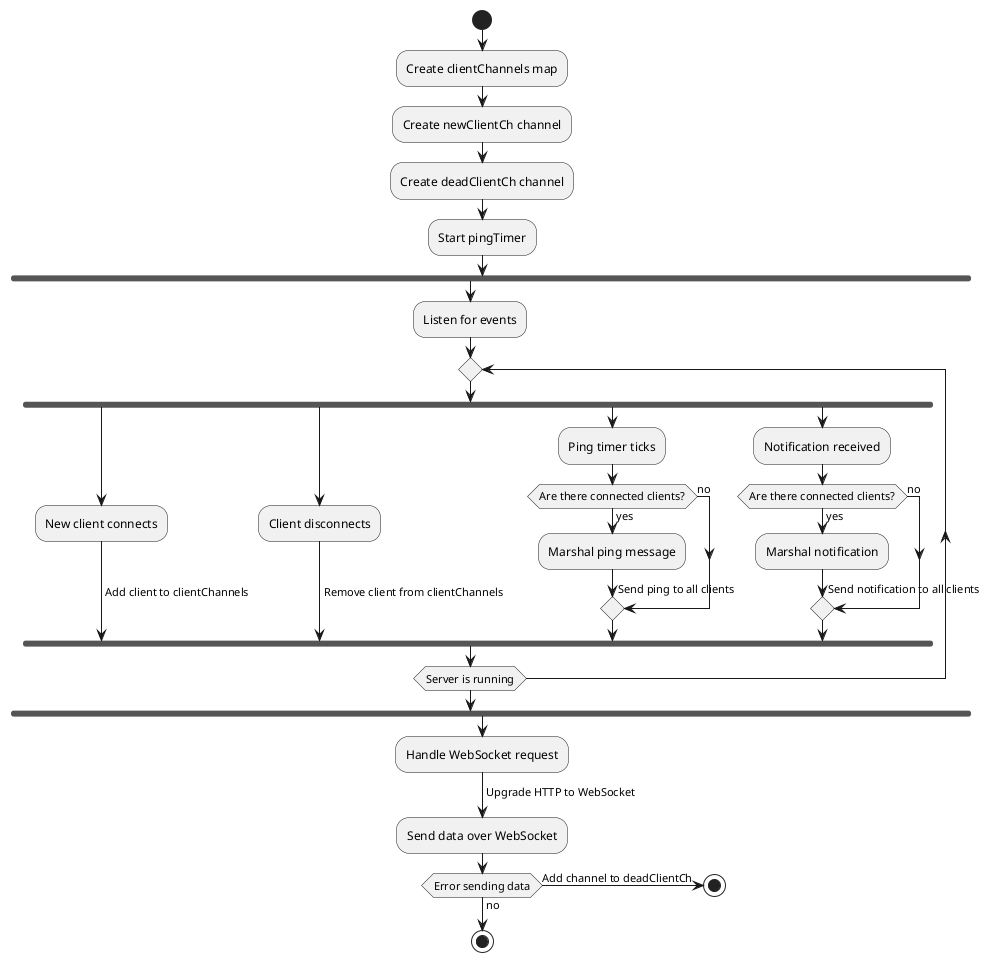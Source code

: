 @startuml

start
:Create clientChannels map;
:Create newClientCh channel;
:Create deadClientCh channel;
:Start pingTimer;

fork
    :Listen for events;
    repeat
        fork
            :New client connects;
            ->Add client to clientChannels;
        fork again
            :Client disconnects;
            ->Remove client from clientChannels;
        fork again
            :Ping timer ticks;
            if (Are there connected clients?) then (yes)
                :Marshal ping message;
                ->Send ping to all clients;
            else (no)
            endif
        fork again
            :Notification received;
            if (Are there connected clients?) then (yes)
                :Marshal notification;
                ->Send notification to all clients;
            else (no)
            endif
        end fork
    repeat while (Server is running)
end fork

:Handle WebSocket request;
->Upgrade HTTP to WebSocket;
:Send data over WebSocket;
if (Error sending data) then (yes)
    ->Add channel to deadClientCh;
    stop
else (no)
endif

stop

@enduml
